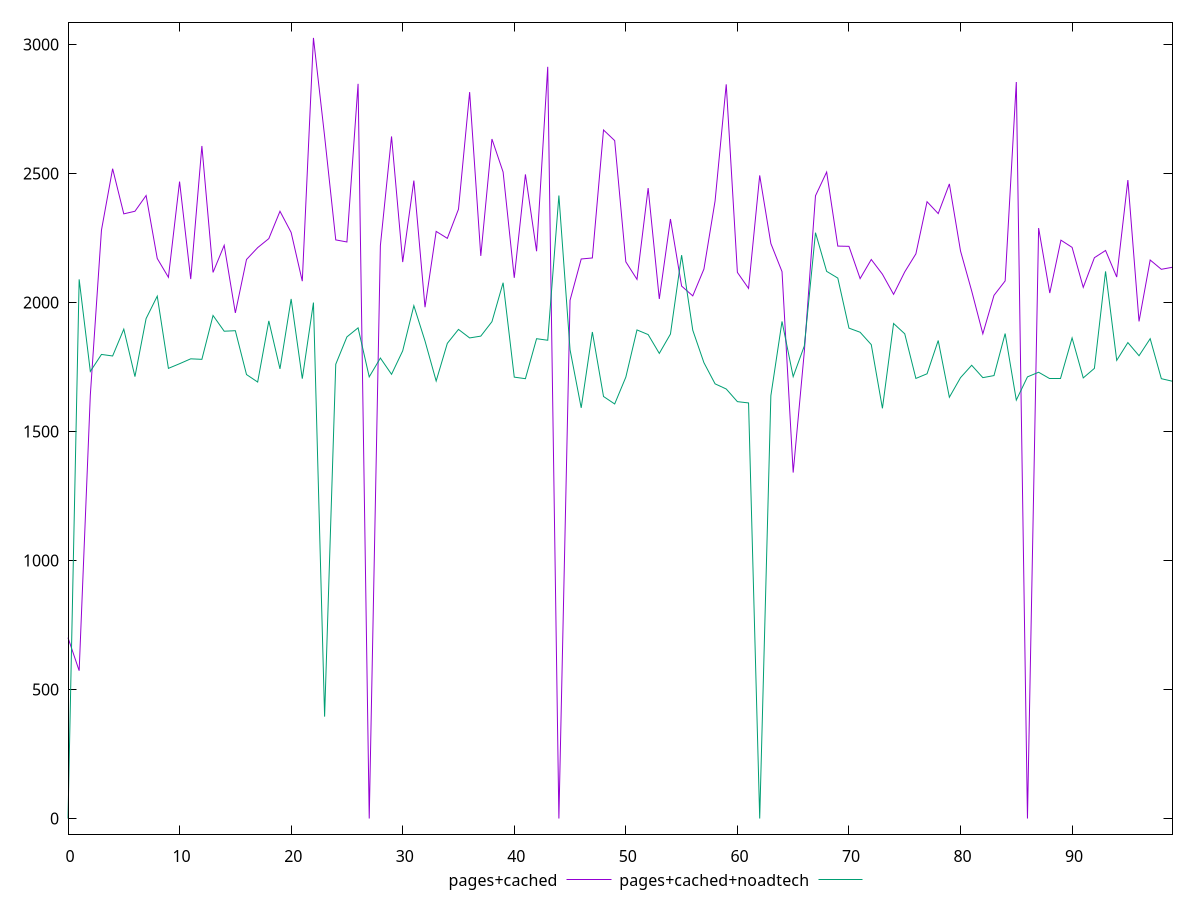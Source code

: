 reset

$pagesCached <<EOF
0 701
1 573
2 1641
3 2281
4 2519
5 2344
6 2354
7 2415
8 2171
9 2098
10 2469
11 2091
12 2607
13 2117
14 2222
15 1960
16 2167
17 2213
18 2248
19 2354
20 2272
21 2083
22 3026
23 2645
24 2243
25 2235
26 2848
27 0
28 2221
29 2644
30 2157
31 2473
32 1982
33 2276
34 2249
35 2362
36 2816
37 2181
38 2634
39 2506
40 2096
41 2497
42 2199
43 2914
44 0
45 2009
46 2169
47 2173
48 2669
49 2628
50 2158
51 2090
52 2444
53 2014
54 2324
55 2064
56 2026
57 2130
58 2394
59 2846
60 2117
61 2055
62 2493
63 2229
64 2120
65 1341
66 1810
67 2414
68 2506
69 2219
70 2218
71 2093
72 2167
73 2110
74 2032
75 2119
76 2189
77 2391
78 2345
79 2460
80 2200
81 2045
82 1879
83 2028
84 2084
85 2855
86 0
87 2289
88 2037
89 2242
90 2214
91 2059
92 2174
93 2202
94 2099
95 2475
96 1927
97 2165
98 2129
99 2137
EOF

$pagesCachedNoadtech <<EOF
0 0
1 2090
2 1733
3 1799
4 1793
5 1897
6 1713
7 1938
8 2025
9 1745
10 1763
11 1782
12 1780
13 1950
14 1889
15 1891
16 1721
17 1692
18 1929
19 1743
20 2014
21 1705
22 2000
23 395
24 1761
25 1867
26 1902
27 1712
28 1785
29 1722
30 1813
31 1988
32 1851
33 1696
34 1842
35 1896
36 1863
37 1870
38 1926
39 2077
40 1711
41 1705
42 1860
43 1854
44 2415
45 1817
46 1592
47 1886
48 1636
49 1607
50 1711
51 1894
52 1876
53 1803
54 1878
55 2184
56 1893
57 1767
58 1685
59 1665
60 1616
61 1611
62 0
63 1639
64 1927
65 1713
66 1832
67 2271
68 2121
69 2095
70 1901
71 1885
72 1837
73 1590
74 1919
75 1879
76 1706
77 1724
78 1853
79 1633
80 1709
81 1757
82 1709
83 1717
84 1880
85 1622
86 1712
87 1730
88 1707
89 1707
90 1863
91 1708
92 1745
93 2121
94 1776
95 1845
96 1794
97 1860
98 1705
99 1695
EOF

set key outside below
set xrange [0:99]
set yrange [-60.52:3086.52]
set trange [-60.52:3086.52]
set terminal svg size 640, 520 enhanced background rgb 'white'
set output "report_00013_2021-02-09T12-04-24.940Z/uses-rel-preload/comparison/line/1_vs_2.svg"

plot $pagesCached title "pages+cached" with line, \
     $pagesCachedNoadtech title "pages+cached+noadtech" with line

reset
